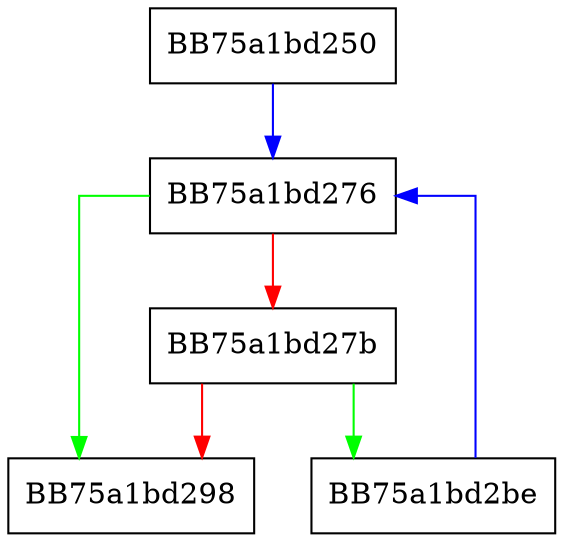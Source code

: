 digraph swf_readU30 {
  node [shape="box"];
  graph [splines=ortho];
  BB75a1bd250 -> BB75a1bd276 [color="blue"];
  BB75a1bd276 -> BB75a1bd298 [color="green"];
  BB75a1bd276 -> BB75a1bd27b [color="red"];
  BB75a1bd27b -> BB75a1bd2be [color="green"];
  BB75a1bd27b -> BB75a1bd298 [color="red"];
  BB75a1bd2be -> BB75a1bd276 [color="blue"];
}